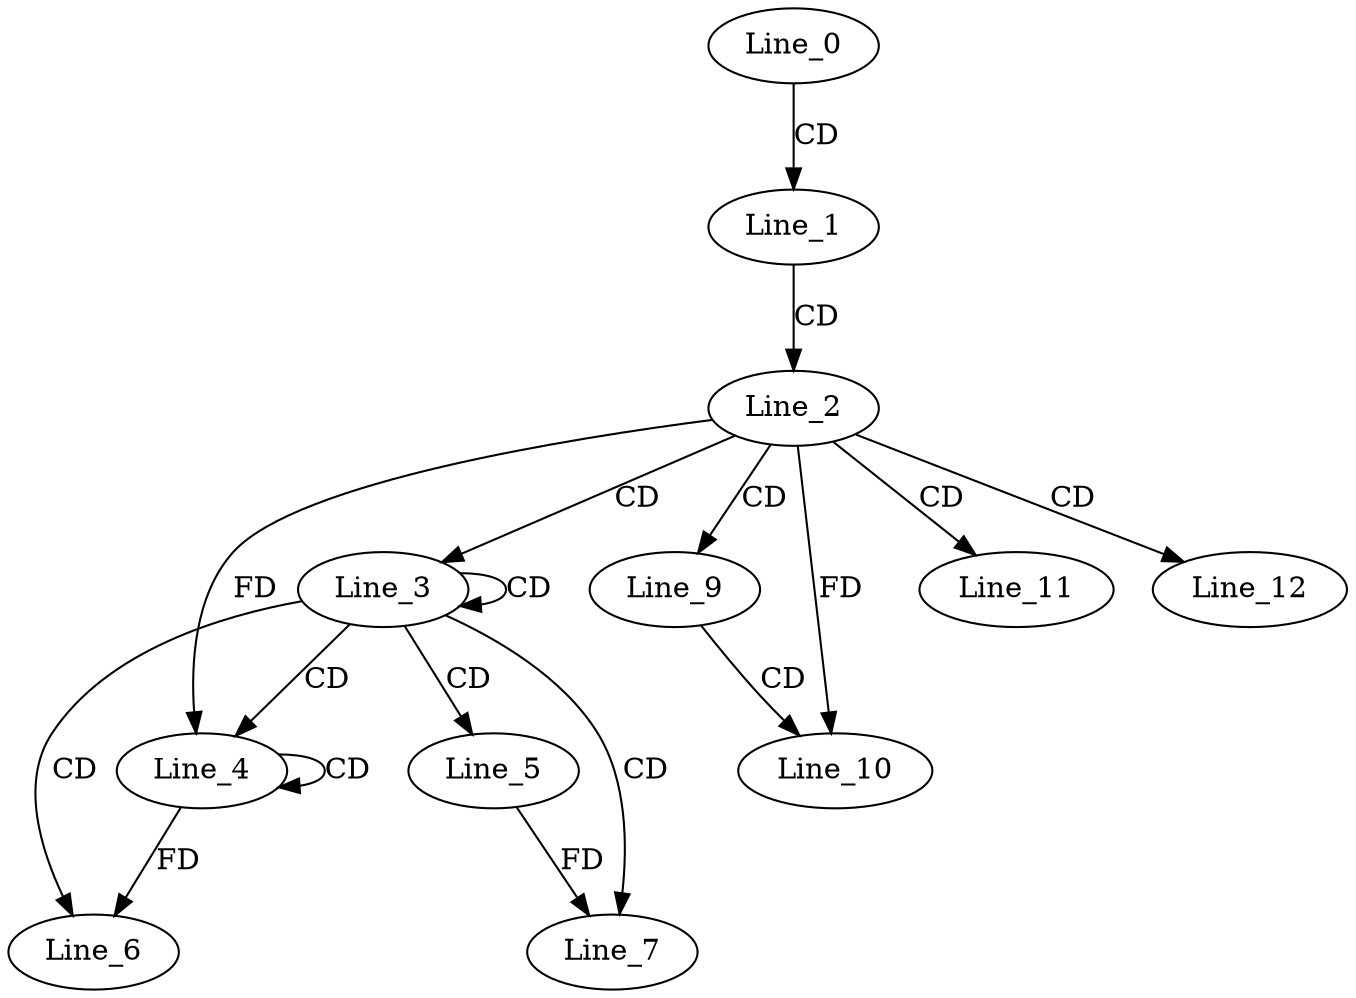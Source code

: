 digraph G {
  Line_0;
  Line_1;
  Line_2;
  Line_3;
  Line_3;
  Line_4;
  Line_4;
  Line_4;
  Line_5;
  Line_6;
  Line_7;
  Line_9;
  Line_10;
  Line_10;
  Line_11;
  Line_12;
  Line_0 -> Line_1 [ label="CD" ];
  Line_1 -> Line_2 [ label="CD" ];
  Line_2 -> Line_3 [ label="CD" ];
  Line_3 -> Line_3 [ label="CD" ];
  Line_3 -> Line_4 [ label="CD" ];
  Line_4 -> Line_4 [ label="CD" ];
  Line_2 -> Line_4 [ label="FD" ];
  Line_3 -> Line_5 [ label="CD" ];
  Line_3 -> Line_6 [ label="CD" ];
  Line_4 -> Line_6 [ label="FD" ];
  Line_3 -> Line_7 [ label="CD" ];
  Line_5 -> Line_7 [ label="FD" ];
  Line_2 -> Line_9 [ label="CD" ];
  Line_9 -> Line_10 [ label="CD" ];
  Line_2 -> Line_10 [ label="FD" ];
  Line_2 -> Line_11 [ label="CD" ];
  Line_2 -> Line_12 [ label="CD" ];
}
